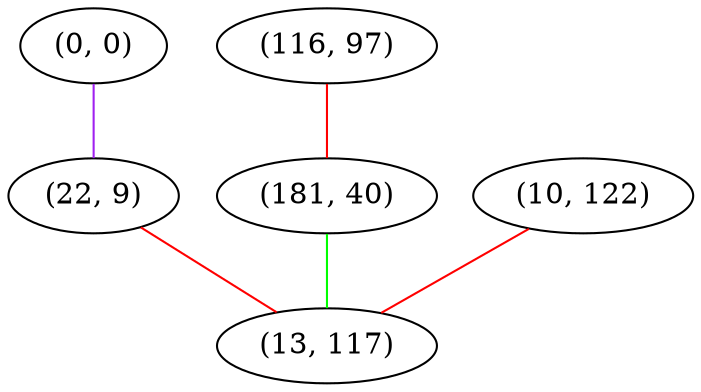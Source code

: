 graph "" {
"(0, 0)";
"(116, 97)";
"(181, 40)";
"(22, 9)";
"(10, 122)";
"(13, 117)";
"(0, 0)" -- "(22, 9)"  [color=purple, key=0, weight=4];
"(116, 97)" -- "(181, 40)"  [color=red, key=0, weight=1];
"(181, 40)" -- "(13, 117)"  [color=green, key=0, weight=2];
"(22, 9)" -- "(13, 117)"  [color=red, key=0, weight=1];
"(10, 122)" -- "(13, 117)"  [color=red, key=0, weight=1];
}
